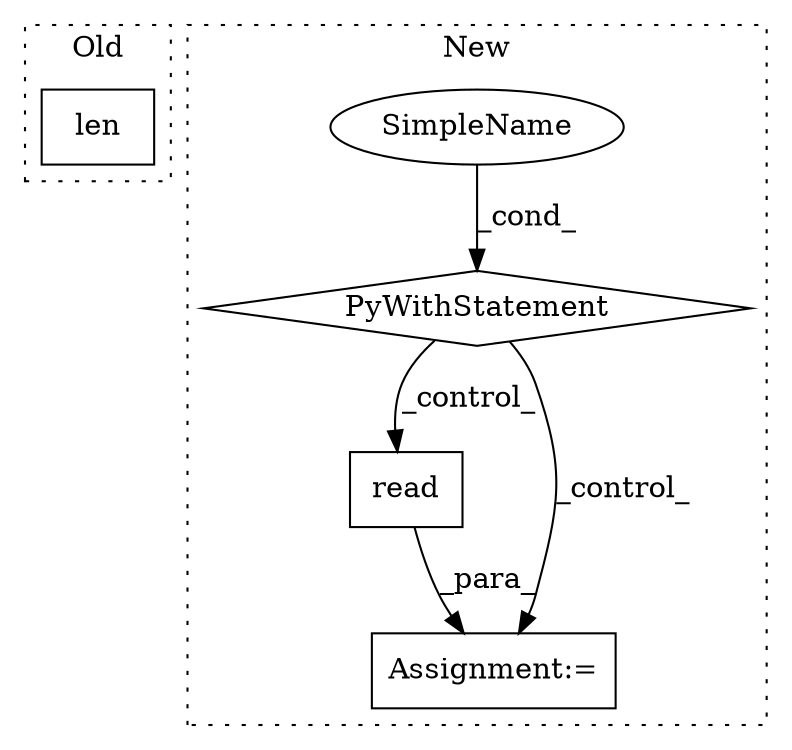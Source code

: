 digraph G {
subgraph cluster0 {
1 [label="len" a="32" s="1049,1100" l="4,1" shape="box"];
label = "Old";
style="dotted";
}
subgraph cluster1 {
2 [label="read" a="32" s="863" l="6" shape="box"];
3 [label="Assignment:=" a="7" s="850" l="1" shape="box"];
4 [label="SimpleName" a="42" s="" l="" shape="ellipse"];
5 [label="PyWithStatement" a="104" s="782,806" l="10,2" shape="diamond"];
label = "New";
style="dotted";
}
2 -> 3 [label="_para_"];
4 -> 5 [label="_cond_"];
5 -> 2 [label="_control_"];
5 -> 3 [label="_control_"];
}